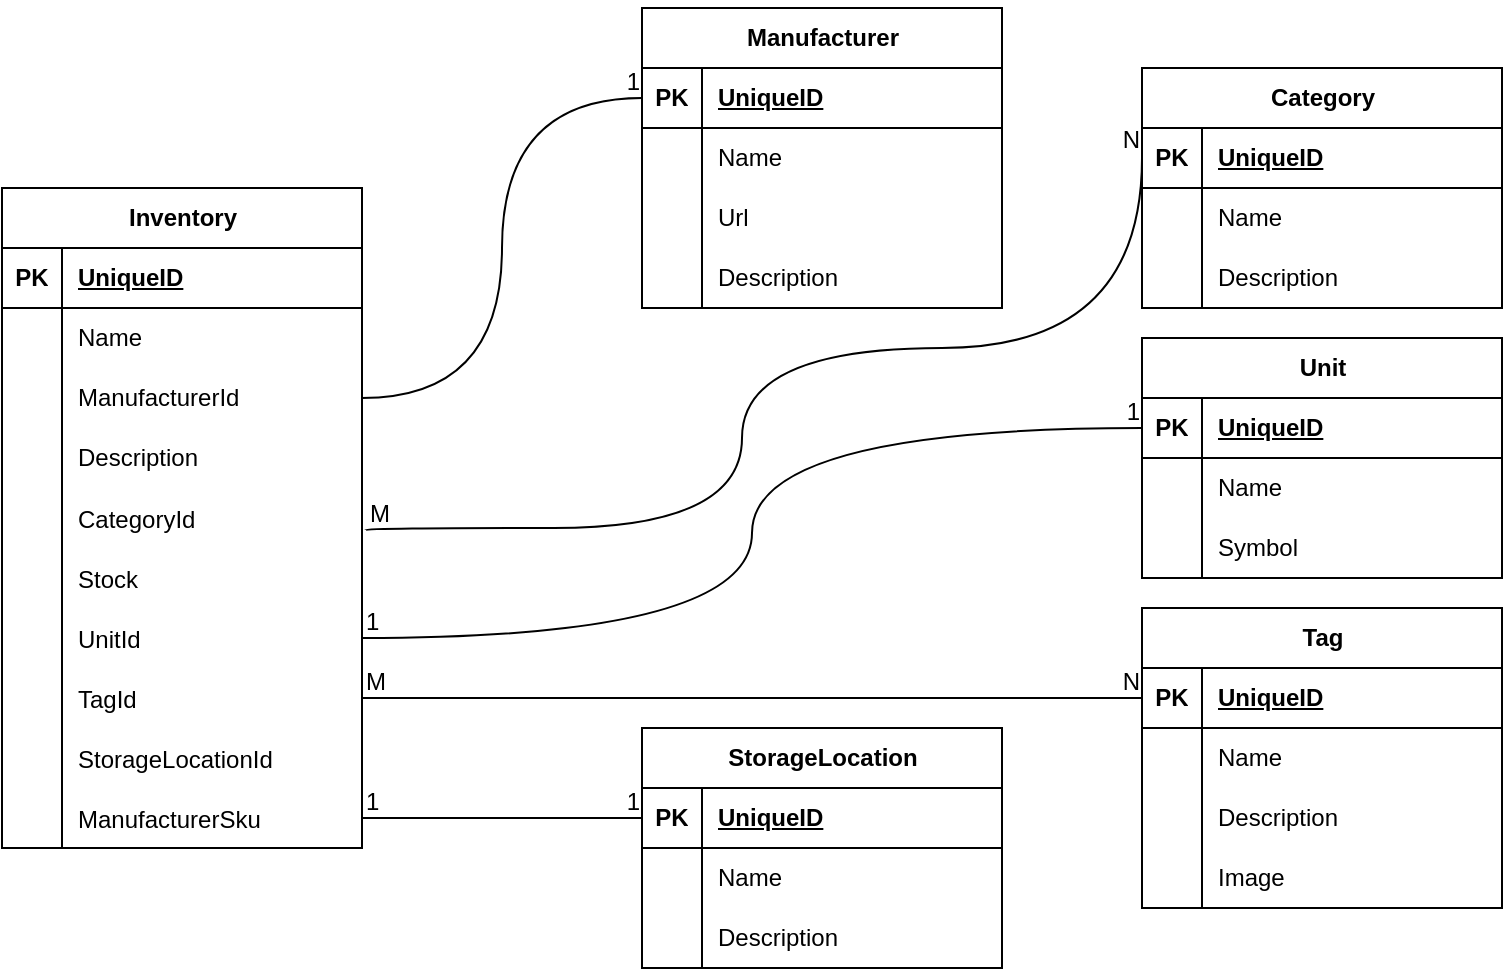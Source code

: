 <mxfile version="24.7.13">
  <diagram name="Page-1" id="e56a1550-8fbb-45ad-956c-1786394a9013">
    <mxGraphModel dx="1195" dy="789" grid="1" gridSize="10" guides="1" tooltips="1" connect="1" arrows="1" fold="1" page="1" pageScale="1" pageWidth="1100" pageHeight="850" background="none" math="0" shadow="0">
      <root>
        <mxCell id="0" />
        <mxCell id="1" parent="0" />
        <mxCell id="PE6m9HOG8rTubLcHVWo4-1" value="&lt;p&gt;&lt;b&gt;Inventory&lt;/b&gt;&lt;/p&gt;" style="shape=table;startSize=30;container=1;collapsible=1;childLayout=tableLayout;fixedRows=1;rowLines=0;fontStyle=1;align=center;resizeLast=1;html=1;" vertex="1" parent="1">
          <mxGeometry x="60" y="230" width="180" height="330" as="geometry" />
        </mxCell>
        <mxCell id="PE6m9HOG8rTubLcHVWo4-2" value="" style="shape=tableRow;horizontal=0;startSize=0;swimlaneHead=0;swimlaneBody=0;fillColor=none;collapsible=0;dropTarget=0;points=[[0,0.5],[1,0.5]];portConstraint=eastwest;top=0;left=0;right=0;bottom=1;" vertex="1" parent="PE6m9HOG8rTubLcHVWo4-1">
          <mxGeometry y="30" width="180" height="30" as="geometry" />
        </mxCell>
        <mxCell id="PE6m9HOG8rTubLcHVWo4-3" value="PK" style="shape=partialRectangle;connectable=0;fillColor=none;top=0;left=0;bottom=0;right=0;fontStyle=1;overflow=hidden;whiteSpace=wrap;html=1;" vertex="1" parent="PE6m9HOG8rTubLcHVWo4-2">
          <mxGeometry width="30" height="30" as="geometry">
            <mxRectangle width="30" height="30" as="alternateBounds" />
          </mxGeometry>
        </mxCell>
        <mxCell id="PE6m9HOG8rTubLcHVWo4-4" value="UniqueID" style="shape=partialRectangle;connectable=0;fillColor=none;top=0;left=0;bottom=0;right=0;align=left;spacingLeft=6;fontStyle=5;overflow=hidden;whiteSpace=wrap;html=1;" vertex="1" parent="PE6m9HOG8rTubLcHVWo4-2">
          <mxGeometry x="30" width="150" height="30" as="geometry">
            <mxRectangle width="150" height="30" as="alternateBounds" />
          </mxGeometry>
        </mxCell>
        <mxCell id="PE6m9HOG8rTubLcHVWo4-5" value="" style="shape=tableRow;horizontal=0;startSize=0;swimlaneHead=0;swimlaneBody=0;fillColor=none;collapsible=0;dropTarget=0;points=[[0,0.5],[1,0.5]];portConstraint=eastwest;top=0;left=0;right=0;bottom=0;" vertex="1" parent="PE6m9HOG8rTubLcHVWo4-1">
          <mxGeometry y="60" width="180" height="30" as="geometry" />
        </mxCell>
        <mxCell id="PE6m9HOG8rTubLcHVWo4-6" value="" style="shape=partialRectangle;connectable=0;fillColor=none;top=0;left=0;bottom=0;right=0;editable=1;overflow=hidden;whiteSpace=wrap;html=1;" vertex="1" parent="PE6m9HOG8rTubLcHVWo4-5">
          <mxGeometry width="30" height="30" as="geometry">
            <mxRectangle width="30" height="30" as="alternateBounds" />
          </mxGeometry>
        </mxCell>
        <mxCell id="PE6m9HOG8rTubLcHVWo4-7" value="Name" style="shape=partialRectangle;connectable=0;fillColor=none;top=0;left=0;bottom=0;right=0;align=left;spacingLeft=6;overflow=hidden;whiteSpace=wrap;html=1;" vertex="1" parent="PE6m9HOG8rTubLcHVWo4-5">
          <mxGeometry x="30" width="150" height="30" as="geometry">
            <mxRectangle width="150" height="30" as="alternateBounds" />
          </mxGeometry>
        </mxCell>
        <mxCell id="PE6m9HOG8rTubLcHVWo4-8" value="" style="shape=tableRow;horizontal=0;startSize=0;swimlaneHead=0;swimlaneBody=0;fillColor=none;collapsible=0;dropTarget=0;points=[[0,0.5],[1,0.5]];portConstraint=eastwest;top=0;left=0;right=0;bottom=0;" vertex="1" parent="PE6m9HOG8rTubLcHVWo4-1">
          <mxGeometry y="90" width="180" height="30" as="geometry" />
        </mxCell>
        <mxCell id="PE6m9HOG8rTubLcHVWo4-9" value="" style="shape=partialRectangle;connectable=0;fillColor=none;top=0;left=0;bottom=0;right=0;editable=1;overflow=hidden;whiteSpace=wrap;html=1;" vertex="1" parent="PE6m9HOG8rTubLcHVWo4-8">
          <mxGeometry width="30" height="30" as="geometry">
            <mxRectangle width="30" height="30" as="alternateBounds" />
          </mxGeometry>
        </mxCell>
        <mxCell id="PE6m9HOG8rTubLcHVWo4-10" value="ManufacturerId" style="shape=partialRectangle;connectable=0;fillColor=none;top=0;left=0;bottom=0;right=0;align=left;spacingLeft=6;overflow=hidden;whiteSpace=wrap;html=1;" vertex="1" parent="PE6m9HOG8rTubLcHVWo4-8">
          <mxGeometry x="30" width="150" height="30" as="geometry">
            <mxRectangle width="150" height="30" as="alternateBounds" />
          </mxGeometry>
        </mxCell>
        <mxCell id="PE6m9HOG8rTubLcHVWo4-11" value="" style="shape=tableRow;horizontal=0;startSize=0;swimlaneHead=0;swimlaneBody=0;fillColor=none;collapsible=0;dropTarget=0;points=[[0,0.5],[1,0.5]];portConstraint=eastwest;top=0;left=0;right=0;bottom=0;" vertex="1" parent="PE6m9HOG8rTubLcHVWo4-1">
          <mxGeometry y="120" width="180" height="30" as="geometry" />
        </mxCell>
        <mxCell id="PE6m9HOG8rTubLcHVWo4-12" value="" style="shape=partialRectangle;connectable=0;fillColor=none;top=0;left=0;bottom=0;right=0;editable=1;overflow=hidden;whiteSpace=wrap;html=1;" vertex="1" parent="PE6m9HOG8rTubLcHVWo4-11">
          <mxGeometry width="30" height="30" as="geometry">
            <mxRectangle width="30" height="30" as="alternateBounds" />
          </mxGeometry>
        </mxCell>
        <mxCell id="PE6m9HOG8rTubLcHVWo4-13" value="Description" style="shape=partialRectangle;connectable=0;fillColor=none;top=0;left=0;bottom=0;right=0;align=left;spacingLeft=6;overflow=hidden;whiteSpace=wrap;html=1;" vertex="1" parent="PE6m9HOG8rTubLcHVWo4-11">
          <mxGeometry x="30" width="150" height="30" as="geometry">
            <mxRectangle width="150" height="30" as="alternateBounds" />
          </mxGeometry>
        </mxCell>
        <mxCell id="PE6m9HOG8rTubLcHVWo4-30" value="" style="shape=tableRow;horizontal=0;startSize=0;swimlaneHead=0;swimlaneBody=0;fillColor=none;collapsible=0;dropTarget=0;points=[[0,0.5],[1,0.5]];portConstraint=eastwest;top=0;left=0;right=0;bottom=0;" vertex="1" parent="PE6m9HOG8rTubLcHVWo4-1">
          <mxGeometry y="150" width="180" height="30" as="geometry" />
        </mxCell>
        <mxCell id="PE6m9HOG8rTubLcHVWo4-31" value="" style="shape=partialRectangle;connectable=0;fillColor=none;top=0;left=0;bottom=0;right=0;editable=1;overflow=hidden;" vertex="1" parent="PE6m9HOG8rTubLcHVWo4-30">
          <mxGeometry width="30" height="30" as="geometry">
            <mxRectangle width="30" height="30" as="alternateBounds" />
          </mxGeometry>
        </mxCell>
        <mxCell id="PE6m9HOG8rTubLcHVWo4-32" value="CategoryId" style="shape=partialRectangle;connectable=0;fillColor=none;top=0;left=0;bottom=0;right=0;align=left;spacingLeft=6;overflow=hidden;" vertex="1" parent="PE6m9HOG8rTubLcHVWo4-30">
          <mxGeometry x="30" width="150" height="30" as="geometry">
            <mxRectangle width="150" height="30" as="alternateBounds" />
          </mxGeometry>
        </mxCell>
        <mxCell id="PE6m9HOG8rTubLcHVWo4-34" value="" style="shape=tableRow;horizontal=0;startSize=0;swimlaneHead=0;swimlaneBody=0;fillColor=none;collapsible=0;dropTarget=0;points=[[0,0.5],[1,0.5]];portConstraint=eastwest;top=0;left=0;right=0;bottom=0;" vertex="1" parent="PE6m9HOG8rTubLcHVWo4-1">
          <mxGeometry y="180" width="180" height="30" as="geometry" />
        </mxCell>
        <mxCell id="PE6m9HOG8rTubLcHVWo4-35" value="" style="shape=partialRectangle;connectable=0;fillColor=none;top=0;left=0;bottom=0;right=0;editable=1;overflow=hidden;" vertex="1" parent="PE6m9HOG8rTubLcHVWo4-34">
          <mxGeometry width="30" height="30" as="geometry">
            <mxRectangle width="30" height="30" as="alternateBounds" />
          </mxGeometry>
        </mxCell>
        <mxCell id="PE6m9HOG8rTubLcHVWo4-36" value="Stock" style="shape=partialRectangle;connectable=0;fillColor=none;top=0;left=0;bottom=0;right=0;align=left;spacingLeft=6;overflow=hidden;" vertex="1" parent="PE6m9HOG8rTubLcHVWo4-34">
          <mxGeometry x="30" width="150" height="30" as="geometry">
            <mxRectangle width="150" height="30" as="alternateBounds" />
          </mxGeometry>
        </mxCell>
        <mxCell id="PE6m9HOG8rTubLcHVWo4-52" value="" style="shape=tableRow;horizontal=0;startSize=0;swimlaneHead=0;swimlaneBody=0;fillColor=none;collapsible=0;dropTarget=0;points=[[0,0.5],[1,0.5]];portConstraint=eastwest;top=0;left=0;right=0;bottom=0;" vertex="1" parent="PE6m9HOG8rTubLcHVWo4-1">
          <mxGeometry y="210" width="180" height="30" as="geometry" />
        </mxCell>
        <mxCell id="PE6m9HOG8rTubLcHVWo4-53" value="" style="shape=partialRectangle;connectable=0;fillColor=none;top=0;left=0;bottom=0;right=0;editable=1;overflow=hidden;" vertex="1" parent="PE6m9HOG8rTubLcHVWo4-52">
          <mxGeometry width="30" height="30" as="geometry">
            <mxRectangle width="30" height="30" as="alternateBounds" />
          </mxGeometry>
        </mxCell>
        <mxCell id="PE6m9HOG8rTubLcHVWo4-54" value="UnitId" style="shape=partialRectangle;connectable=0;fillColor=none;top=0;left=0;bottom=0;right=0;align=left;spacingLeft=6;overflow=hidden;" vertex="1" parent="PE6m9HOG8rTubLcHVWo4-52">
          <mxGeometry x="30" width="150" height="30" as="geometry">
            <mxRectangle width="150" height="30" as="alternateBounds" />
          </mxGeometry>
        </mxCell>
        <mxCell id="PE6m9HOG8rTubLcHVWo4-70" value="" style="shape=tableRow;horizontal=0;startSize=0;swimlaneHead=0;swimlaneBody=0;fillColor=none;collapsible=0;dropTarget=0;points=[[0,0.5],[1,0.5]];portConstraint=eastwest;top=0;left=0;right=0;bottom=0;" vertex="1" parent="PE6m9HOG8rTubLcHVWo4-1">
          <mxGeometry y="240" width="180" height="30" as="geometry" />
        </mxCell>
        <mxCell id="PE6m9HOG8rTubLcHVWo4-71" value="" style="shape=partialRectangle;connectable=0;fillColor=none;top=0;left=0;bottom=0;right=0;editable=1;overflow=hidden;" vertex="1" parent="PE6m9HOG8rTubLcHVWo4-70">
          <mxGeometry width="30" height="30" as="geometry">
            <mxRectangle width="30" height="30" as="alternateBounds" />
          </mxGeometry>
        </mxCell>
        <mxCell id="PE6m9HOG8rTubLcHVWo4-72" value="TagId" style="shape=partialRectangle;connectable=0;fillColor=none;top=0;left=0;bottom=0;right=0;align=left;spacingLeft=6;overflow=hidden;" vertex="1" parent="PE6m9HOG8rTubLcHVWo4-70">
          <mxGeometry x="30" width="150" height="30" as="geometry">
            <mxRectangle width="150" height="30" as="alternateBounds" />
          </mxGeometry>
        </mxCell>
        <mxCell id="PE6m9HOG8rTubLcHVWo4-112" value="" style="shape=tableRow;horizontal=0;startSize=0;swimlaneHead=0;swimlaneBody=0;fillColor=none;collapsible=0;dropTarget=0;points=[[0,0.5],[1,0.5]];portConstraint=eastwest;top=0;left=0;right=0;bottom=0;" vertex="1" parent="PE6m9HOG8rTubLcHVWo4-1">
          <mxGeometry y="270" width="180" height="30" as="geometry" />
        </mxCell>
        <mxCell id="PE6m9HOG8rTubLcHVWo4-113" value="" style="shape=partialRectangle;connectable=0;fillColor=none;top=0;left=0;bottom=0;right=0;editable=1;overflow=hidden;" vertex="1" parent="PE6m9HOG8rTubLcHVWo4-112">
          <mxGeometry width="30" height="30" as="geometry">
            <mxRectangle width="30" height="30" as="alternateBounds" />
          </mxGeometry>
        </mxCell>
        <mxCell id="PE6m9HOG8rTubLcHVWo4-114" value="StorageLocationId" style="shape=partialRectangle;connectable=0;fillColor=none;top=0;left=0;bottom=0;right=0;align=left;spacingLeft=6;overflow=hidden;" vertex="1" parent="PE6m9HOG8rTubLcHVWo4-112">
          <mxGeometry x="30" width="150" height="30" as="geometry">
            <mxRectangle width="150" height="30" as="alternateBounds" />
          </mxGeometry>
        </mxCell>
        <mxCell id="PE6m9HOG8rTubLcHVWo4-116" value="" style="shape=tableRow;horizontal=0;startSize=0;swimlaneHead=0;swimlaneBody=0;fillColor=none;collapsible=0;dropTarget=0;points=[[0,0.5],[1,0.5]];portConstraint=eastwest;top=0;left=0;right=0;bottom=0;" vertex="1" parent="PE6m9HOG8rTubLcHVWo4-1">
          <mxGeometry y="300" width="180" height="30" as="geometry" />
        </mxCell>
        <mxCell id="PE6m9HOG8rTubLcHVWo4-117" value="" style="shape=partialRectangle;connectable=0;fillColor=none;top=0;left=0;bottom=0;right=0;editable=1;overflow=hidden;" vertex="1" parent="PE6m9HOG8rTubLcHVWo4-116">
          <mxGeometry width="30" height="30" as="geometry">
            <mxRectangle width="30" height="30" as="alternateBounds" />
          </mxGeometry>
        </mxCell>
        <mxCell id="PE6m9HOG8rTubLcHVWo4-118" value="ManufacturerSku" style="shape=partialRectangle;connectable=0;fillColor=none;top=0;left=0;bottom=0;right=0;align=left;spacingLeft=6;overflow=hidden;" vertex="1" parent="PE6m9HOG8rTubLcHVWo4-116">
          <mxGeometry x="30" width="150" height="30" as="geometry">
            <mxRectangle width="150" height="30" as="alternateBounds" />
          </mxGeometry>
        </mxCell>
        <mxCell id="PE6m9HOG8rTubLcHVWo4-14" value="&lt;p&gt;&lt;b&gt;Manufacturer&lt;/b&gt;&lt;/p&gt;" style="shape=table;startSize=30;container=1;collapsible=1;childLayout=tableLayout;fixedRows=1;rowLines=0;fontStyle=1;align=center;resizeLast=1;html=1;" vertex="1" parent="1">
          <mxGeometry x="380" y="140" width="180" height="150" as="geometry" />
        </mxCell>
        <mxCell id="PE6m9HOG8rTubLcHVWo4-15" value="" style="shape=tableRow;horizontal=0;startSize=0;swimlaneHead=0;swimlaneBody=0;fillColor=none;collapsible=0;dropTarget=0;points=[[0,0.5],[1,0.5]];portConstraint=eastwest;top=0;left=0;right=0;bottom=1;" vertex="1" parent="PE6m9HOG8rTubLcHVWo4-14">
          <mxGeometry y="30" width="180" height="30" as="geometry" />
        </mxCell>
        <mxCell id="PE6m9HOG8rTubLcHVWo4-16" value="PK" style="shape=partialRectangle;connectable=0;fillColor=none;top=0;left=0;bottom=0;right=0;fontStyle=1;overflow=hidden;whiteSpace=wrap;html=1;" vertex="1" parent="PE6m9HOG8rTubLcHVWo4-15">
          <mxGeometry width="30" height="30" as="geometry">
            <mxRectangle width="30" height="30" as="alternateBounds" />
          </mxGeometry>
        </mxCell>
        <mxCell id="PE6m9HOG8rTubLcHVWo4-17" value="UniqueID" style="shape=partialRectangle;connectable=0;fillColor=none;top=0;left=0;bottom=0;right=0;align=left;spacingLeft=6;fontStyle=5;overflow=hidden;whiteSpace=wrap;html=1;" vertex="1" parent="PE6m9HOG8rTubLcHVWo4-15">
          <mxGeometry x="30" width="150" height="30" as="geometry">
            <mxRectangle width="150" height="30" as="alternateBounds" />
          </mxGeometry>
        </mxCell>
        <mxCell id="PE6m9HOG8rTubLcHVWo4-18" value="" style="shape=tableRow;horizontal=0;startSize=0;swimlaneHead=0;swimlaneBody=0;fillColor=none;collapsible=0;dropTarget=0;points=[[0,0.5],[1,0.5]];portConstraint=eastwest;top=0;left=0;right=0;bottom=0;" vertex="1" parent="PE6m9HOG8rTubLcHVWo4-14">
          <mxGeometry y="60" width="180" height="30" as="geometry" />
        </mxCell>
        <mxCell id="PE6m9HOG8rTubLcHVWo4-19" value="" style="shape=partialRectangle;connectable=0;fillColor=none;top=0;left=0;bottom=0;right=0;editable=1;overflow=hidden;whiteSpace=wrap;html=1;" vertex="1" parent="PE6m9HOG8rTubLcHVWo4-18">
          <mxGeometry width="30" height="30" as="geometry">
            <mxRectangle width="30" height="30" as="alternateBounds" />
          </mxGeometry>
        </mxCell>
        <mxCell id="PE6m9HOG8rTubLcHVWo4-20" value="Name" style="shape=partialRectangle;connectable=0;fillColor=none;top=0;left=0;bottom=0;right=0;align=left;spacingLeft=6;overflow=hidden;whiteSpace=wrap;html=1;" vertex="1" parent="PE6m9HOG8rTubLcHVWo4-18">
          <mxGeometry x="30" width="150" height="30" as="geometry">
            <mxRectangle width="150" height="30" as="alternateBounds" />
          </mxGeometry>
        </mxCell>
        <mxCell id="PE6m9HOG8rTubLcHVWo4-21" value="" style="shape=tableRow;horizontal=0;startSize=0;swimlaneHead=0;swimlaneBody=0;fillColor=none;collapsible=0;dropTarget=0;points=[[0,0.5],[1,0.5]];portConstraint=eastwest;top=0;left=0;right=0;bottom=0;" vertex="1" parent="PE6m9HOG8rTubLcHVWo4-14">
          <mxGeometry y="90" width="180" height="30" as="geometry" />
        </mxCell>
        <mxCell id="PE6m9HOG8rTubLcHVWo4-22" value="" style="shape=partialRectangle;connectable=0;fillColor=none;top=0;left=0;bottom=0;right=0;editable=1;overflow=hidden;whiteSpace=wrap;html=1;" vertex="1" parent="PE6m9HOG8rTubLcHVWo4-21">
          <mxGeometry width="30" height="30" as="geometry">
            <mxRectangle width="30" height="30" as="alternateBounds" />
          </mxGeometry>
        </mxCell>
        <mxCell id="PE6m9HOG8rTubLcHVWo4-23" value="Url" style="shape=partialRectangle;connectable=0;fillColor=none;top=0;left=0;bottom=0;right=0;align=left;spacingLeft=6;overflow=hidden;whiteSpace=wrap;html=1;" vertex="1" parent="PE6m9HOG8rTubLcHVWo4-21">
          <mxGeometry x="30" width="150" height="30" as="geometry">
            <mxRectangle width="150" height="30" as="alternateBounds" />
          </mxGeometry>
        </mxCell>
        <mxCell id="PE6m9HOG8rTubLcHVWo4-24" value="" style="shape=tableRow;horizontal=0;startSize=0;swimlaneHead=0;swimlaneBody=0;fillColor=none;collapsible=0;dropTarget=0;points=[[0,0.5],[1,0.5]];portConstraint=eastwest;top=0;left=0;right=0;bottom=0;" vertex="1" parent="PE6m9HOG8rTubLcHVWo4-14">
          <mxGeometry y="120" width="180" height="30" as="geometry" />
        </mxCell>
        <mxCell id="PE6m9HOG8rTubLcHVWo4-25" value="" style="shape=partialRectangle;connectable=0;fillColor=none;top=0;left=0;bottom=0;right=0;editable=1;overflow=hidden;whiteSpace=wrap;html=1;" vertex="1" parent="PE6m9HOG8rTubLcHVWo4-24">
          <mxGeometry width="30" height="30" as="geometry">
            <mxRectangle width="30" height="30" as="alternateBounds" />
          </mxGeometry>
        </mxCell>
        <mxCell id="PE6m9HOG8rTubLcHVWo4-26" value="Description" style="shape=partialRectangle;connectable=0;fillColor=none;top=0;left=0;bottom=0;right=0;align=left;spacingLeft=6;overflow=hidden;whiteSpace=wrap;html=1;" vertex="1" parent="PE6m9HOG8rTubLcHVWo4-24">
          <mxGeometry x="30" width="150" height="30" as="geometry">
            <mxRectangle width="150" height="30" as="alternateBounds" />
          </mxGeometry>
        </mxCell>
        <mxCell id="PE6m9HOG8rTubLcHVWo4-37" value="Category" style="shape=table;startSize=30;container=1;collapsible=1;childLayout=tableLayout;fixedRows=1;rowLines=0;fontStyle=1;align=center;resizeLast=1;html=1;" vertex="1" parent="1">
          <mxGeometry x="630" y="170" width="180" height="120" as="geometry" />
        </mxCell>
        <mxCell id="PE6m9HOG8rTubLcHVWo4-38" value="" style="shape=tableRow;horizontal=0;startSize=0;swimlaneHead=0;swimlaneBody=0;fillColor=none;collapsible=0;dropTarget=0;points=[[0,0.5],[1,0.5]];portConstraint=eastwest;top=0;left=0;right=0;bottom=1;" vertex="1" parent="PE6m9HOG8rTubLcHVWo4-37">
          <mxGeometry y="30" width="180" height="30" as="geometry" />
        </mxCell>
        <mxCell id="PE6m9HOG8rTubLcHVWo4-39" value="PK" style="shape=partialRectangle;connectable=0;fillColor=none;top=0;left=0;bottom=0;right=0;fontStyle=1;overflow=hidden;whiteSpace=wrap;html=1;" vertex="1" parent="PE6m9HOG8rTubLcHVWo4-38">
          <mxGeometry width="30" height="30" as="geometry">
            <mxRectangle width="30" height="30" as="alternateBounds" />
          </mxGeometry>
        </mxCell>
        <mxCell id="PE6m9HOG8rTubLcHVWo4-40" value="UniqueID" style="shape=partialRectangle;connectable=0;fillColor=none;top=0;left=0;bottom=0;right=0;align=left;spacingLeft=6;fontStyle=5;overflow=hidden;whiteSpace=wrap;html=1;" vertex="1" parent="PE6m9HOG8rTubLcHVWo4-38">
          <mxGeometry x="30" width="150" height="30" as="geometry">
            <mxRectangle width="150" height="30" as="alternateBounds" />
          </mxGeometry>
        </mxCell>
        <mxCell id="PE6m9HOG8rTubLcHVWo4-41" value="" style="shape=tableRow;horizontal=0;startSize=0;swimlaneHead=0;swimlaneBody=0;fillColor=none;collapsible=0;dropTarget=0;points=[[0,0.5],[1,0.5]];portConstraint=eastwest;top=0;left=0;right=0;bottom=0;" vertex="1" parent="PE6m9HOG8rTubLcHVWo4-37">
          <mxGeometry y="60" width="180" height="30" as="geometry" />
        </mxCell>
        <mxCell id="PE6m9HOG8rTubLcHVWo4-42" value="" style="shape=partialRectangle;connectable=0;fillColor=none;top=0;left=0;bottom=0;right=0;editable=1;overflow=hidden;whiteSpace=wrap;html=1;" vertex="1" parent="PE6m9HOG8rTubLcHVWo4-41">
          <mxGeometry width="30" height="30" as="geometry">
            <mxRectangle width="30" height="30" as="alternateBounds" />
          </mxGeometry>
        </mxCell>
        <mxCell id="PE6m9HOG8rTubLcHVWo4-43" value="Name" style="shape=partialRectangle;connectable=0;fillColor=none;top=0;left=0;bottom=0;right=0;align=left;spacingLeft=6;overflow=hidden;whiteSpace=wrap;html=1;" vertex="1" parent="PE6m9HOG8rTubLcHVWo4-41">
          <mxGeometry x="30" width="150" height="30" as="geometry">
            <mxRectangle width="150" height="30" as="alternateBounds" />
          </mxGeometry>
        </mxCell>
        <mxCell id="PE6m9HOG8rTubLcHVWo4-44" value="" style="shape=tableRow;horizontal=0;startSize=0;swimlaneHead=0;swimlaneBody=0;fillColor=none;collapsible=0;dropTarget=0;points=[[0,0.5],[1,0.5]];portConstraint=eastwest;top=0;left=0;right=0;bottom=0;" vertex="1" parent="PE6m9HOG8rTubLcHVWo4-37">
          <mxGeometry y="90" width="180" height="30" as="geometry" />
        </mxCell>
        <mxCell id="PE6m9HOG8rTubLcHVWo4-45" value="" style="shape=partialRectangle;connectable=0;fillColor=none;top=0;left=0;bottom=0;right=0;editable=1;overflow=hidden;whiteSpace=wrap;html=1;" vertex="1" parent="PE6m9HOG8rTubLcHVWo4-44">
          <mxGeometry width="30" height="30" as="geometry">
            <mxRectangle width="30" height="30" as="alternateBounds" />
          </mxGeometry>
        </mxCell>
        <mxCell id="PE6m9HOG8rTubLcHVWo4-46" value="Description" style="shape=partialRectangle;connectable=0;fillColor=none;top=0;left=0;bottom=0;right=0;align=left;spacingLeft=6;overflow=hidden;whiteSpace=wrap;html=1;" vertex="1" parent="PE6m9HOG8rTubLcHVWo4-44">
          <mxGeometry x="30" width="150" height="30" as="geometry">
            <mxRectangle width="150" height="30" as="alternateBounds" />
          </mxGeometry>
        </mxCell>
        <mxCell id="PE6m9HOG8rTubLcHVWo4-55" value="Unit" style="shape=table;startSize=30;container=1;collapsible=1;childLayout=tableLayout;fixedRows=1;rowLines=0;fontStyle=1;align=center;resizeLast=1;html=1;" vertex="1" parent="1">
          <mxGeometry x="630" y="305" width="180" height="120" as="geometry" />
        </mxCell>
        <mxCell id="PE6m9HOG8rTubLcHVWo4-56" value="" style="shape=tableRow;horizontal=0;startSize=0;swimlaneHead=0;swimlaneBody=0;fillColor=none;collapsible=0;dropTarget=0;points=[[0,0.5],[1,0.5]];portConstraint=eastwest;top=0;left=0;right=0;bottom=1;" vertex="1" parent="PE6m9HOG8rTubLcHVWo4-55">
          <mxGeometry y="30" width="180" height="30" as="geometry" />
        </mxCell>
        <mxCell id="PE6m9HOG8rTubLcHVWo4-57" value="PK" style="shape=partialRectangle;connectable=0;fillColor=none;top=0;left=0;bottom=0;right=0;fontStyle=1;overflow=hidden;whiteSpace=wrap;html=1;" vertex="1" parent="PE6m9HOG8rTubLcHVWo4-56">
          <mxGeometry width="30" height="30" as="geometry">
            <mxRectangle width="30" height="30" as="alternateBounds" />
          </mxGeometry>
        </mxCell>
        <mxCell id="PE6m9HOG8rTubLcHVWo4-58" value="UniqueID" style="shape=partialRectangle;connectable=0;fillColor=none;top=0;left=0;bottom=0;right=0;align=left;spacingLeft=6;fontStyle=5;overflow=hidden;whiteSpace=wrap;html=1;" vertex="1" parent="PE6m9HOG8rTubLcHVWo4-56">
          <mxGeometry x="30" width="150" height="30" as="geometry">
            <mxRectangle width="150" height="30" as="alternateBounds" />
          </mxGeometry>
        </mxCell>
        <mxCell id="PE6m9HOG8rTubLcHVWo4-59" value="" style="shape=tableRow;horizontal=0;startSize=0;swimlaneHead=0;swimlaneBody=0;fillColor=none;collapsible=0;dropTarget=0;points=[[0,0.5],[1,0.5]];portConstraint=eastwest;top=0;left=0;right=0;bottom=0;" vertex="1" parent="PE6m9HOG8rTubLcHVWo4-55">
          <mxGeometry y="60" width="180" height="30" as="geometry" />
        </mxCell>
        <mxCell id="PE6m9HOG8rTubLcHVWo4-60" value="" style="shape=partialRectangle;connectable=0;fillColor=none;top=0;left=0;bottom=0;right=0;editable=1;overflow=hidden;whiteSpace=wrap;html=1;" vertex="1" parent="PE6m9HOG8rTubLcHVWo4-59">
          <mxGeometry width="30" height="30" as="geometry">
            <mxRectangle width="30" height="30" as="alternateBounds" />
          </mxGeometry>
        </mxCell>
        <mxCell id="PE6m9HOG8rTubLcHVWo4-61" value="Name" style="shape=partialRectangle;connectable=0;fillColor=none;top=0;left=0;bottom=0;right=0;align=left;spacingLeft=6;overflow=hidden;whiteSpace=wrap;html=1;" vertex="1" parent="PE6m9HOG8rTubLcHVWo4-59">
          <mxGeometry x="30" width="150" height="30" as="geometry">
            <mxRectangle width="150" height="30" as="alternateBounds" />
          </mxGeometry>
        </mxCell>
        <mxCell id="PE6m9HOG8rTubLcHVWo4-62" value="" style="shape=tableRow;horizontal=0;startSize=0;swimlaneHead=0;swimlaneBody=0;fillColor=none;collapsible=0;dropTarget=0;points=[[0,0.5],[1,0.5]];portConstraint=eastwest;top=0;left=0;right=0;bottom=0;" vertex="1" parent="PE6m9HOG8rTubLcHVWo4-55">
          <mxGeometry y="90" width="180" height="30" as="geometry" />
        </mxCell>
        <mxCell id="PE6m9HOG8rTubLcHVWo4-63" value="" style="shape=partialRectangle;connectable=0;fillColor=none;top=0;left=0;bottom=0;right=0;editable=1;overflow=hidden;whiteSpace=wrap;html=1;" vertex="1" parent="PE6m9HOG8rTubLcHVWo4-62">
          <mxGeometry width="30" height="30" as="geometry">
            <mxRectangle width="30" height="30" as="alternateBounds" />
          </mxGeometry>
        </mxCell>
        <mxCell id="PE6m9HOG8rTubLcHVWo4-64" value="Symbol" style="shape=partialRectangle;connectable=0;fillColor=none;top=0;left=0;bottom=0;right=0;align=left;spacingLeft=6;overflow=hidden;whiteSpace=wrap;html=1;" vertex="1" parent="PE6m9HOG8rTubLcHVWo4-62">
          <mxGeometry x="30" width="150" height="30" as="geometry">
            <mxRectangle width="150" height="30" as="alternateBounds" />
          </mxGeometry>
        </mxCell>
        <mxCell id="PE6m9HOG8rTubLcHVWo4-73" value="Tag" style="shape=table;startSize=30;container=1;collapsible=1;childLayout=tableLayout;fixedRows=1;rowLines=0;fontStyle=1;align=center;resizeLast=1;html=1;" vertex="1" parent="1">
          <mxGeometry x="630" y="440" width="180" height="150" as="geometry" />
        </mxCell>
        <mxCell id="PE6m9HOG8rTubLcHVWo4-74" value="" style="shape=tableRow;horizontal=0;startSize=0;swimlaneHead=0;swimlaneBody=0;fillColor=none;collapsible=0;dropTarget=0;points=[[0,0.5],[1,0.5]];portConstraint=eastwest;top=0;left=0;right=0;bottom=1;" vertex="1" parent="PE6m9HOG8rTubLcHVWo4-73">
          <mxGeometry y="30" width="180" height="30" as="geometry" />
        </mxCell>
        <mxCell id="PE6m9HOG8rTubLcHVWo4-75" value="PK" style="shape=partialRectangle;connectable=0;fillColor=none;top=0;left=0;bottom=0;right=0;fontStyle=1;overflow=hidden;whiteSpace=wrap;html=1;" vertex="1" parent="PE6m9HOG8rTubLcHVWo4-74">
          <mxGeometry width="30" height="30" as="geometry">
            <mxRectangle width="30" height="30" as="alternateBounds" />
          </mxGeometry>
        </mxCell>
        <mxCell id="PE6m9HOG8rTubLcHVWo4-76" value="UniqueID" style="shape=partialRectangle;connectable=0;fillColor=none;top=0;left=0;bottom=0;right=0;align=left;spacingLeft=6;fontStyle=5;overflow=hidden;whiteSpace=wrap;html=1;" vertex="1" parent="PE6m9HOG8rTubLcHVWo4-74">
          <mxGeometry x="30" width="150" height="30" as="geometry">
            <mxRectangle width="150" height="30" as="alternateBounds" />
          </mxGeometry>
        </mxCell>
        <mxCell id="PE6m9HOG8rTubLcHVWo4-77" value="" style="shape=tableRow;horizontal=0;startSize=0;swimlaneHead=0;swimlaneBody=0;fillColor=none;collapsible=0;dropTarget=0;points=[[0,0.5],[1,0.5]];portConstraint=eastwest;top=0;left=0;right=0;bottom=0;" vertex="1" parent="PE6m9HOG8rTubLcHVWo4-73">
          <mxGeometry y="60" width="180" height="30" as="geometry" />
        </mxCell>
        <mxCell id="PE6m9HOG8rTubLcHVWo4-78" value="" style="shape=partialRectangle;connectable=0;fillColor=none;top=0;left=0;bottom=0;right=0;editable=1;overflow=hidden;whiteSpace=wrap;html=1;" vertex="1" parent="PE6m9HOG8rTubLcHVWo4-77">
          <mxGeometry width="30" height="30" as="geometry">
            <mxRectangle width="30" height="30" as="alternateBounds" />
          </mxGeometry>
        </mxCell>
        <mxCell id="PE6m9HOG8rTubLcHVWo4-79" value="Name" style="shape=partialRectangle;connectable=0;fillColor=none;top=0;left=0;bottom=0;right=0;align=left;spacingLeft=6;overflow=hidden;whiteSpace=wrap;html=1;" vertex="1" parent="PE6m9HOG8rTubLcHVWo4-77">
          <mxGeometry x="30" width="150" height="30" as="geometry">
            <mxRectangle width="150" height="30" as="alternateBounds" />
          </mxGeometry>
        </mxCell>
        <mxCell id="PE6m9HOG8rTubLcHVWo4-80" value="" style="shape=tableRow;horizontal=0;startSize=0;swimlaneHead=0;swimlaneBody=0;fillColor=none;collapsible=0;dropTarget=0;points=[[0,0.5],[1,0.5]];portConstraint=eastwest;top=0;left=0;right=0;bottom=0;" vertex="1" parent="PE6m9HOG8rTubLcHVWo4-73">
          <mxGeometry y="90" width="180" height="30" as="geometry" />
        </mxCell>
        <mxCell id="PE6m9HOG8rTubLcHVWo4-81" value="" style="shape=partialRectangle;connectable=0;fillColor=none;top=0;left=0;bottom=0;right=0;editable=1;overflow=hidden;whiteSpace=wrap;html=1;" vertex="1" parent="PE6m9HOG8rTubLcHVWo4-80">
          <mxGeometry width="30" height="30" as="geometry">
            <mxRectangle width="30" height="30" as="alternateBounds" />
          </mxGeometry>
        </mxCell>
        <mxCell id="PE6m9HOG8rTubLcHVWo4-82" value="Description" style="shape=partialRectangle;connectable=0;fillColor=none;top=0;left=0;bottom=0;right=0;align=left;spacingLeft=6;overflow=hidden;whiteSpace=wrap;html=1;" vertex="1" parent="PE6m9HOG8rTubLcHVWo4-80">
          <mxGeometry x="30" width="150" height="30" as="geometry">
            <mxRectangle width="150" height="30" as="alternateBounds" />
          </mxGeometry>
        </mxCell>
        <mxCell id="PE6m9HOG8rTubLcHVWo4-83" value="" style="shape=tableRow;horizontal=0;startSize=0;swimlaneHead=0;swimlaneBody=0;fillColor=none;collapsible=0;dropTarget=0;points=[[0,0.5],[1,0.5]];portConstraint=eastwest;top=0;left=0;right=0;bottom=0;" vertex="1" parent="PE6m9HOG8rTubLcHVWo4-73">
          <mxGeometry y="120" width="180" height="30" as="geometry" />
        </mxCell>
        <mxCell id="PE6m9HOG8rTubLcHVWo4-84" value="" style="shape=partialRectangle;connectable=0;fillColor=none;top=0;left=0;bottom=0;right=0;editable=1;overflow=hidden;whiteSpace=wrap;html=1;" vertex="1" parent="PE6m9HOG8rTubLcHVWo4-83">
          <mxGeometry width="30" height="30" as="geometry">
            <mxRectangle width="30" height="30" as="alternateBounds" />
          </mxGeometry>
        </mxCell>
        <mxCell id="PE6m9HOG8rTubLcHVWo4-85" value="Image" style="shape=partialRectangle;connectable=0;fillColor=none;top=0;left=0;bottom=0;right=0;align=left;spacingLeft=6;overflow=hidden;whiteSpace=wrap;html=1;" vertex="1" parent="PE6m9HOG8rTubLcHVWo4-83">
          <mxGeometry x="30" width="150" height="30" as="geometry">
            <mxRectangle width="150" height="30" as="alternateBounds" />
          </mxGeometry>
        </mxCell>
        <mxCell id="PE6m9HOG8rTubLcHVWo4-89" value="" style="endArrow=none;html=1;rounded=0;edgeStyle=orthogonalEdgeStyle;curved=1;entryX=0;entryY=0.5;entryDx=0;entryDy=0;" edge="1" parent="1" source="PE6m9HOG8rTubLcHVWo4-52" target="PE6m9HOG8rTubLcHVWo4-56">
          <mxGeometry relative="1" as="geometry">
            <mxPoint x="260" y="630" as="sourcePoint" />
            <mxPoint x="420" y="630" as="targetPoint" />
          </mxGeometry>
        </mxCell>
        <mxCell id="PE6m9HOG8rTubLcHVWo4-90" value="1" style="resizable=0;html=1;whiteSpace=wrap;align=left;verticalAlign=bottom;" connectable="0" vertex="1" parent="PE6m9HOG8rTubLcHVWo4-89">
          <mxGeometry x="-1" relative="1" as="geometry" />
        </mxCell>
        <mxCell id="PE6m9HOG8rTubLcHVWo4-91" value="1" style="resizable=0;html=1;whiteSpace=wrap;align=right;verticalAlign=bottom;" connectable="0" vertex="1" parent="PE6m9HOG8rTubLcHVWo4-89">
          <mxGeometry x="1" relative="1" as="geometry" />
        </mxCell>
        <mxCell id="PE6m9HOG8rTubLcHVWo4-92" value="" style="endArrow=none;html=1;rounded=0;edgeStyle=orthogonalEdgeStyle;curved=1;exitX=1;exitY=0.5;exitDx=0;exitDy=0;entryX=0;entryY=0.5;entryDx=0;entryDy=0;" edge="1" parent="1" source="PE6m9HOG8rTubLcHVWo4-116" target="PE6m9HOG8rTubLcHVWo4-120">
          <mxGeometry relative="1" as="geometry">
            <mxPoint x="50" y="720" as="sourcePoint" />
            <mxPoint x="210" y="720" as="targetPoint" />
          </mxGeometry>
        </mxCell>
        <mxCell id="PE6m9HOG8rTubLcHVWo4-93" value="1" style="resizable=0;html=1;whiteSpace=wrap;align=left;verticalAlign=bottom;" connectable="0" vertex="1" parent="PE6m9HOG8rTubLcHVWo4-92">
          <mxGeometry x="-1" relative="1" as="geometry" />
        </mxCell>
        <mxCell id="PE6m9HOG8rTubLcHVWo4-94" value="1" style="resizable=0;html=1;whiteSpace=wrap;align=right;verticalAlign=bottom;" connectable="0" vertex="1" parent="PE6m9HOG8rTubLcHVWo4-92">
          <mxGeometry x="1" relative="1" as="geometry" />
        </mxCell>
        <mxCell id="PE6m9HOG8rTubLcHVWo4-103" value="" style="endArrow=none;html=1;rounded=0;exitX=1;exitY=0.5;exitDx=0;exitDy=0;edgeStyle=orthogonalEdgeStyle;curved=1;entryX=0;entryY=0.5;entryDx=0;entryDy=0;" edge="1" parent="1" source="PE6m9HOG8rTubLcHVWo4-70" target="PE6m9HOG8rTubLcHVWo4-74">
          <mxGeometry relative="1" as="geometry">
            <mxPoint x="260" y="610" as="sourcePoint" />
            <mxPoint x="420" y="610" as="targetPoint" />
          </mxGeometry>
        </mxCell>
        <mxCell id="PE6m9HOG8rTubLcHVWo4-104" value="M" style="resizable=0;html=1;whiteSpace=wrap;align=left;verticalAlign=bottom;" connectable="0" vertex="1" parent="PE6m9HOG8rTubLcHVWo4-103">
          <mxGeometry x="-1" relative="1" as="geometry" />
        </mxCell>
        <mxCell id="PE6m9HOG8rTubLcHVWo4-105" value="N" style="resizable=0;html=1;whiteSpace=wrap;align=right;verticalAlign=bottom;" connectable="0" vertex="1" parent="PE6m9HOG8rTubLcHVWo4-103">
          <mxGeometry x="1" relative="1" as="geometry" />
        </mxCell>
        <mxCell id="PE6m9HOG8rTubLcHVWo4-106" value="" style="endArrow=none;html=1;rounded=0;exitX=1.009;exitY=0.7;exitDx=0;exitDy=0;exitPerimeter=0;edgeStyle=orthogonalEdgeStyle;curved=1;entryX=0;entryY=0.5;entryDx=0;entryDy=0;" edge="1" parent="1" source="PE6m9HOG8rTubLcHVWo4-30" target="PE6m9HOG8rTubLcHVWo4-38">
          <mxGeometry relative="1" as="geometry">
            <mxPoint x="380" y="280.0" as="sourcePoint" />
            <mxPoint x="540" y="280.0" as="targetPoint" />
            <Array as="points">
              <mxPoint x="242" y="400" />
              <mxPoint x="430" y="400" />
              <mxPoint x="430" y="310" />
              <mxPoint x="630" y="310" />
            </Array>
          </mxGeometry>
        </mxCell>
        <mxCell id="PE6m9HOG8rTubLcHVWo4-107" value="M" style="resizable=0;html=1;whiteSpace=wrap;align=left;verticalAlign=bottom;" connectable="0" vertex="1" parent="PE6m9HOG8rTubLcHVWo4-106">
          <mxGeometry x="-1" relative="1" as="geometry" />
        </mxCell>
        <mxCell id="PE6m9HOG8rTubLcHVWo4-108" value="N" style="resizable=0;html=1;whiteSpace=wrap;align=right;verticalAlign=bottom;" connectable="0" vertex="1" parent="PE6m9HOG8rTubLcHVWo4-106">
          <mxGeometry x="1" relative="1" as="geometry" />
        </mxCell>
        <mxCell id="PE6m9HOG8rTubLcHVWo4-109" value="" style="endArrow=none;html=1;rounded=0;edgeStyle=orthogonalEdgeStyle;curved=1;entryX=0;entryY=0.5;entryDx=0;entryDy=0;exitX=1;exitY=0.5;exitDx=0;exitDy=0;" edge="1" parent="1" source="PE6m9HOG8rTubLcHVWo4-8" target="PE6m9HOG8rTubLcHVWo4-15">
          <mxGeometry relative="1" as="geometry">
            <mxPoint x="380" y="180" as="sourcePoint" />
            <mxPoint x="540" y="180" as="targetPoint" />
          </mxGeometry>
        </mxCell>
        <mxCell id="PE6m9HOG8rTubLcHVWo4-110" value="1" style="resizable=0;html=1;whiteSpace=wrap;align=right;verticalAlign=bottom;" connectable="0" vertex="1" parent="PE6m9HOG8rTubLcHVWo4-109">
          <mxGeometry x="1" relative="1" as="geometry" />
        </mxCell>
        <mxCell id="PE6m9HOG8rTubLcHVWo4-119" value="StorageLocation" style="shape=table;startSize=30;container=1;collapsible=1;childLayout=tableLayout;fixedRows=1;rowLines=0;fontStyle=1;align=center;resizeLast=1;html=1;" vertex="1" parent="1">
          <mxGeometry x="380" y="500" width="180" height="120" as="geometry" />
        </mxCell>
        <mxCell id="PE6m9HOG8rTubLcHVWo4-120" value="" style="shape=tableRow;horizontal=0;startSize=0;swimlaneHead=0;swimlaneBody=0;fillColor=none;collapsible=0;dropTarget=0;points=[[0,0.5],[1,0.5]];portConstraint=eastwest;top=0;left=0;right=0;bottom=1;" vertex="1" parent="PE6m9HOG8rTubLcHVWo4-119">
          <mxGeometry y="30" width="180" height="30" as="geometry" />
        </mxCell>
        <mxCell id="PE6m9HOG8rTubLcHVWo4-121" value="PK" style="shape=partialRectangle;connectable=0;fillColor=none;top=0;left=0;bottom=0;right=0;fontStyle=1;overflow=hidden;whiteSpace=wrap;html=1;" vertex="1" parent="PE6m9HOG8rTubLcHVWo4-120">
          <mxGeometry width="30" height="30" as="geometry">
            <mxRectangle width="30" height="30" as="alternateBounds" />
          </mxGeometry>
        </mxCell>
        <mxCell id="PE6m9HOG8rTubLcHVWo4-122" value="UniqueID" style="shape=partialRectangle;connectable=0;fillColor=none;top=0;left=0;bottom=0;right=0;align=left;spacingLeft=6;fontStyle=5;overflow=hidden;whiteSpace=wrap;html=1;" vertex="1" parent="PE6m9HOG8rTubLcHVWo4-120">
          <mxGeometry x="30" width="150" height="30" as="geometry">
            <mxRectangle width="150" height="30" as="alternateBounds" />
          </mxGeometry>
        </mxCell>
        <mxCell id="PE6m9HOG8rTubLcHVWo4-123" value="" style="shape=tableRow;horizontal=0;startSize=0;swimlaneHead=0;swimlaneBody=0;fillColor=none;collapsible=0;dropTarget=0;points=[[0,0.5],[1,0.5]];portConstraint=eastwest;top=0;left=0;right=0;bottom=0;" vertex="1" parent="PE6m9HOG8rTubLcHVWo4-119">
          <mxGeometry y="60" width="180" height="30" as="geometry" />
        </mxCell>
        <mxCell id="PE6m9HOG8rTubLcHVWo4-124" value="" style="shape=partialRectangle;connectable=0;fillColor=none;top=0;left=0;bottom=0;right=0;editable=1;overflow=hidden;whiteSpace=wrap;html=1;" vertex="1" parent="PE6m9HOG8rTubLcHVWo4-123">
          <mxGeometry width="30" height="30" as="geometry">
            <mxRectangle width="30" height="30" as="alternateBounds" />
          </mxGeometry>
        </mxCell>
        <mxCell id="PE6m9HOG8rTubLcHVWo4-125" value="Name" style="shape=partialRectangle;connectable=0;fillColor=none;top=0;left=0;bottom=0;right=0;align=left;spacingLeft=6;overflow=hidden;whiteSpace=wrap;html=1;" vertex="1" parent="PE6m9HOG8rTubLcHVWo4-123">
          <mxGeometry x="30" width="150" height="30" as="geometry">
            <mxRectangle width="150" height="30" as="alternateBounds" />
          </mxGeometry>
        </mxCell>
        <mxCell id="PE6m9HOG8rTubLcHVWo4-126" value="" style="shape=tableRow;horizontal=0;startSize=0;swimlaneHead=0;swimlaneBody=0;fillColor=none;collapsible=0;dropTarget=0;points=[[0,0.5],[1,0.5]];portConstraint=eastwest;top=0;left=0;right=0;bottom=0;" vertex="1" parent="PE6m9HOG8rTubLcHVWo4-119">
          <mxGeometry y="90" width="180" height="30" as="geometry" />
        </mxCell>
        <mxCell id="PE6m9HOG8rTubLcHVWo4-127" value="" style="shape=partialRectangle;connectable=0;fillColor=none;top=0;left=0;bottom=0;right=0;editable=1;overflow=hidden;whiteSpace=wrap;html=1;" vertex="1" parent="PE6m9HOG8rTubLcHVWo4-126">
          <mxGeometry width="30" height="30" as="geometry">
            <mxRectangle width="30" height="30" as="alternateBounds" />
          </mxGeometry>
        </mxCell>
        <mxCell id="PE6m9HOG8rTubLcHVWo4-128" value="Description" style="shape=partialRectangle;connectable=0;fillColor=none;top=0;left=0;bottom=0;right=0;align=left;spacingLeft=6;overflow=hidden;whiteSpace=wrap;html=1;" vertex="1" parent="PE6m9HOG8rTubLcHVWo4-126">
          <mxGeometry x="30" width="150" height="30" as="geometry">
            <mxRectangle width="150" height="30" as="alternateBounds" />
          </mxGeometry>
        </mxCell>
      </root>
    </mxGraphModel>
  </diagram>
</mxfile>

